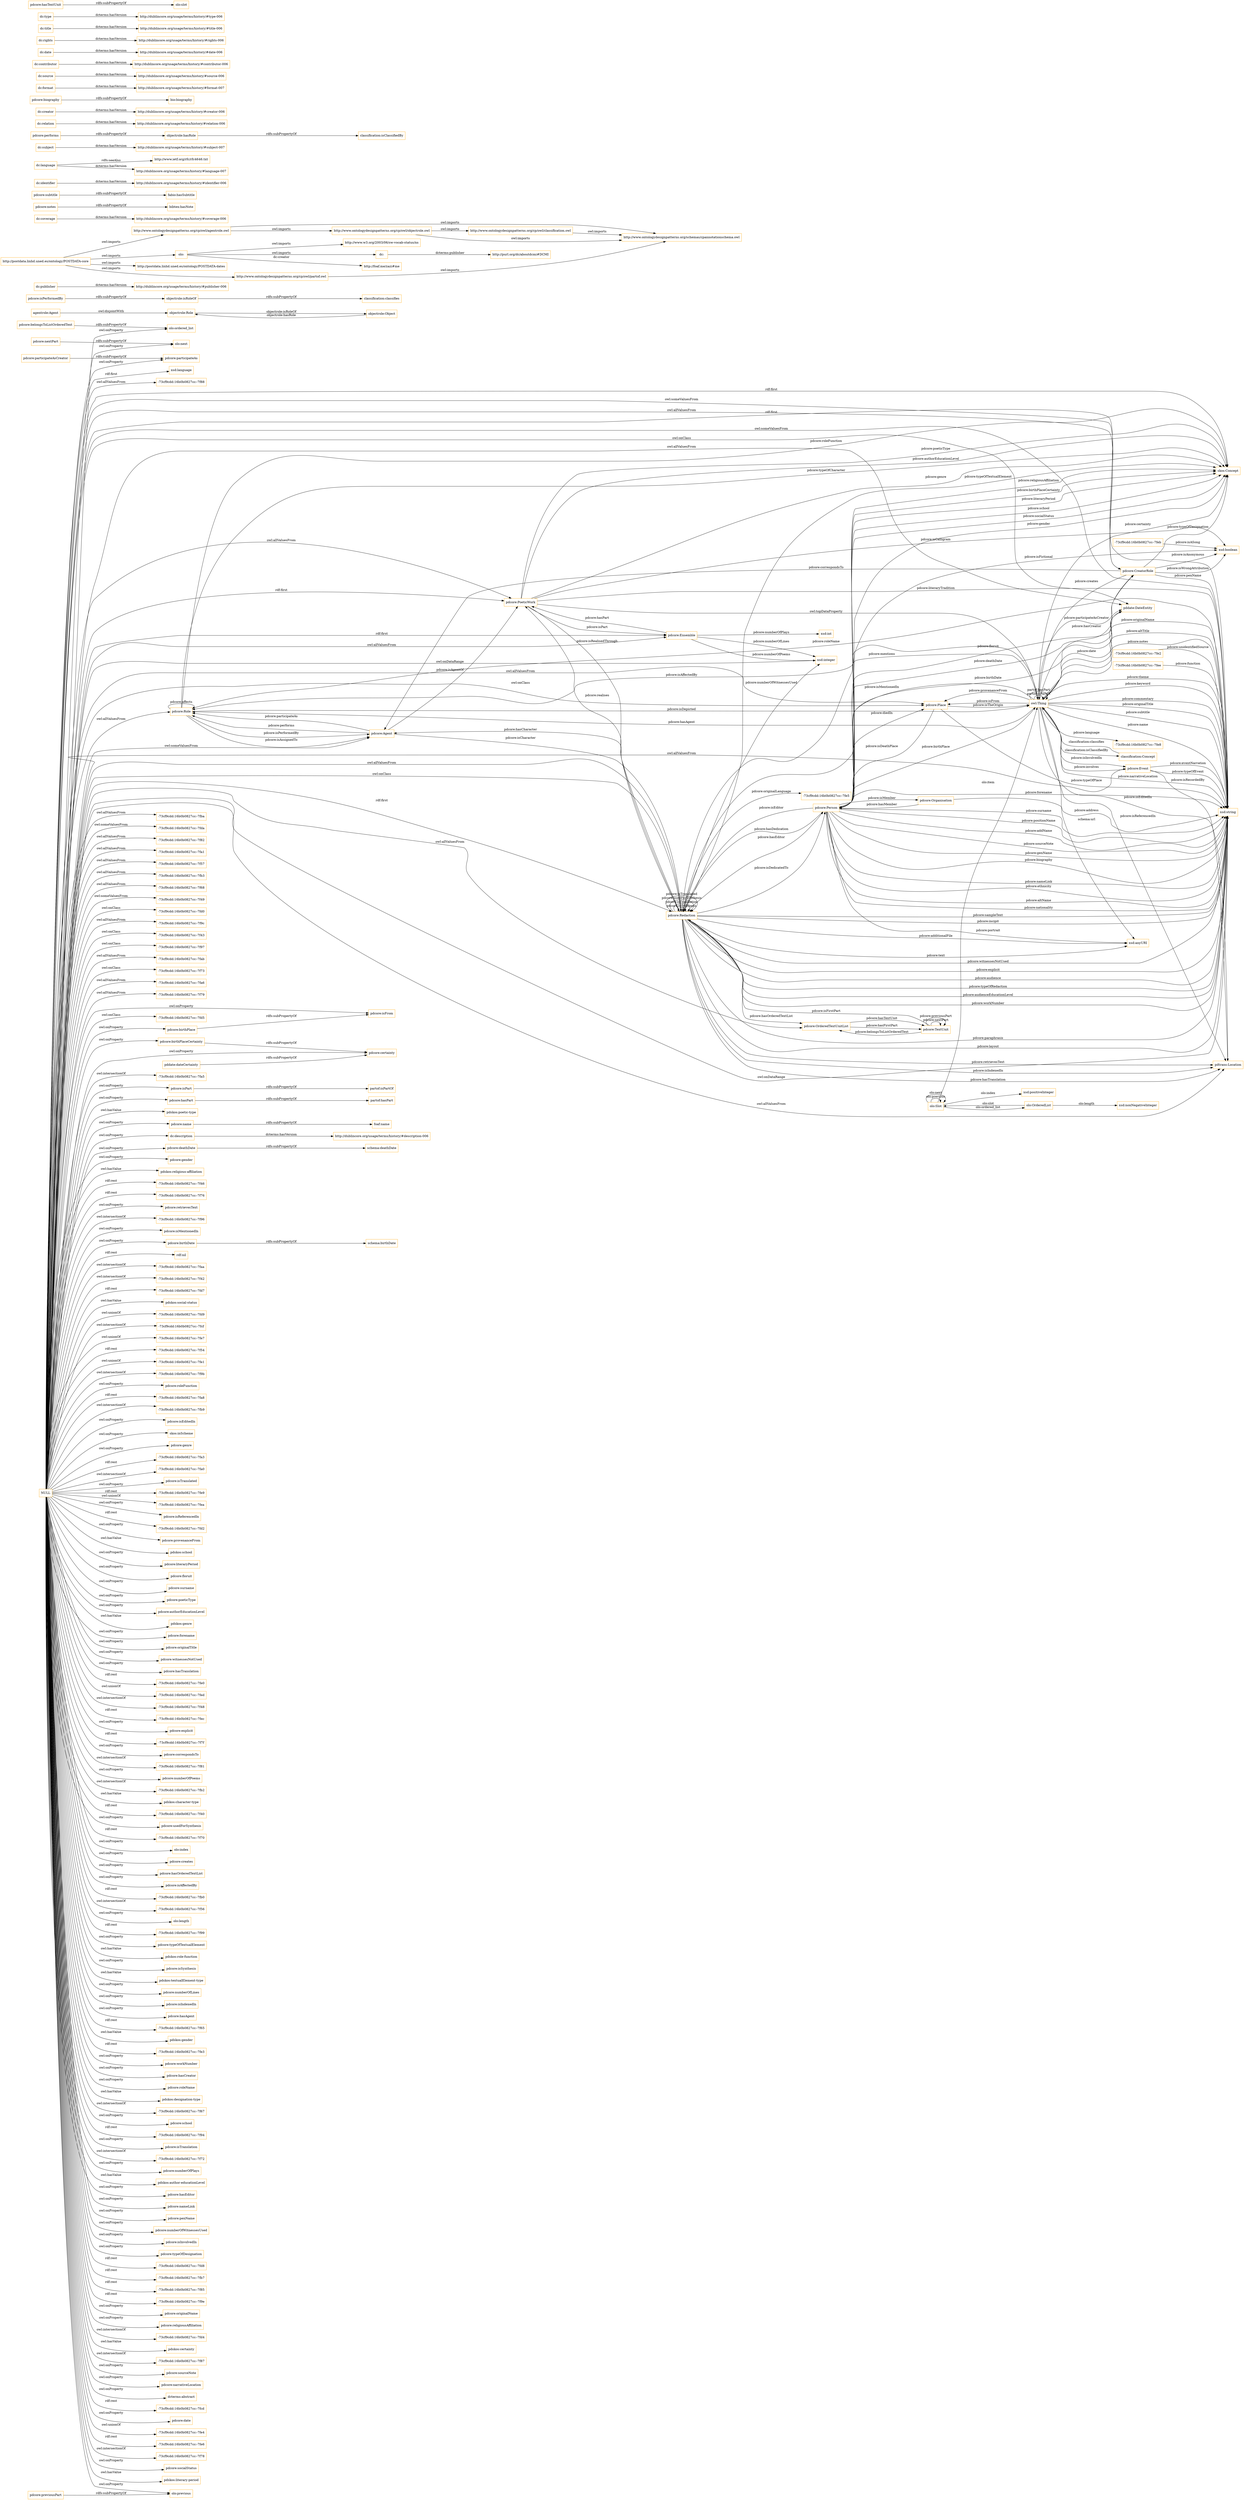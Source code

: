 digraph ar2dtool_diagram { 
rankdir=LR;
size="1501"
node [shape = rectangle, color="orange"]; "-73cf9cdd:16b0b0827cc:-7f88" "pdcore:Role" "pdcore:OrderedTextUnitList" "-73cf9cdd:16b0b0827cc:-7feb" "-73cf9cdd:16b0b0827cc:-7fe2" "-73cf9cdd:16b0b0827cc:-7fba" "-73cf9cdd:16b0b0827cc:-7fda" "-73cf9cdd:16b0b0827cc:-7f82" "agentrole:Agent" "-73cf9cdd:16b0b0827cc:-7fa1" "-73cf9cdd:16b0b0827cc:-7fee" "pdcore:Agent" "pdcore:CreatorRole" "-73cf9cdd:16b0b0827cc:-7f57" "pdcore:Person" "pdcore:Organisation" "pdcore:Redaction" "-73cf9cdd:16b0b0827cc:-7fb3" "pdcore:Ensemble" "-73cf9cdd:16b0b0827cc:-7f68" "-73cf9cdd:16b0b0827cc:-7f49" "-73cf9cdd:16b0b0827cc:-7fd0" "-73cf9cdd:16b0b0827cc:-7f9c" "pdcore:TextUnit" "-73cf9cdd:16b0b0827cc:-7f43" "skos:Concept" "pdcore:Place" "pddate:DateEntity" "-73cf9cdd:16b0b0827cc:-7f97" "pdcore:Event" "-73cf9cdd:16b0b0827cc:-7fab" "-73cf9cdd:16b0b0827cc:-7f73" "-73cf9cdd:16b0b0827cc:-7fa6" "pdtrans:Location" "-73cf9cdd:16b0b0827cc:-7f79" "-73cf9cdd:16b0b0827cc:-7fd5" "pdcore:PoeticWork" "owl:Thing" "objectrole:Role" "objectrole:Object" "olo:Slot" "olo:OrderedList" "classification:Concept" ; /*classes style*/
	"objectrole:isRoleOf" -> "classification:classifies" [ label = "rdfs:subPropertyOf" ];
	"dc:publisher" -> "http://dublincore.org/usage/terms/history/#publisher-006" [ label = "dcterms:hasVersion" ];
	"pdcore:birthPlace" -> "pdcore:isFrom" [ label = "rdfs:subPropertyOf" ];
	"http://www.ontologydesignpatterns.org/cp/owl/classification.owl" -> "http://www.ontologydesignpatterns.org/schemas/cpannotationschema.owl" [ label = "owl:imports" ];
	"pdcore:birthPlaceCertainty" -> "pdcore:certainty" [ label = "rdfs:subPropertyOf" ];
	"dc:coverage" -> "http://dublincore.org/usage/terms/history/#coverage-006" [ label = "dcterms:hasVersion" ];
	"pdcore:notes" -> "bibtex:hasNote" [ label = "rdfs:subPropertyOf" ];
	"http://www.ontologydesignpatterns.org/cp/owl/agentrole.owl" -> "http://www.ontologydesignpatterns.org/cp/owl/objectrole.owl" [ label = "owl:imports" ];
	"http://www.ontologydesignpatterns.org/cp/owl/agentrole.owl" -> "http://www.ontologydesignpatterns.org/schemas/cpannotationschema.owl" [ label = "owl:imports" ];
	"pdcore:subtitle" -> "fabio:hasSubtitle" [ label = "rdfs:subPropertyOf" ];
	"olo:" -> "http://www.w3.org/2003/06/sw-vocab-status/ns" [ label = "owl:imports" ];
	"olo:" -> "dc:" [ label = "owl:imports" ];
	"olo:" -> "http://foaf.me/zazi#me" [ label = "dc:creator" ];
	"dc:identifier" -> "http://dublincore.org/usage/terms/history/#identifier-006" [ label = "dcterms:hasVersion" ];
	"dc:language" -> "http://www.ietf.org/rfc/rfc4646.txt" [ label = "rdfs:seeAlso" ];
	"dc:language" -> "http://dublincore.org/usage/terms/history/#language-007" [ label = "dcterms:hasVersion" ];
	"pdcore:belongsToListOrderedText" -> "olo:ordered_list" [ label = "rdfs:subPropertyOf" ];
	"pdcore:isPart" -> "partof:isPartOf" [ label = "rdfs:subPropertyOf" ];
	"pddate:dateCertainty" -> "pdcore:certainty" [ label = "rdfs:subPropertyOf" ];
	"dc:subject" -> "http://dublincore.org/usage/terms/history/#subject-007" [ label = "dcterms:hasVersion" ];
	"pdcore:performs" -> "objectrole:hasRole" [ label = "rdfs:subPropertyOf" ];
	"http://www.ontologydesignpatterns.org/cp/owl/objectrole.owl" -> "http://www.ontologydesignpatterns.org/cp/owl/classification.owl" [ label = "owl:imports" ];
	"http://www.ontologydesignpatterns.org/cp/owl/objectrole.owl" -> "http://www.ontologydesignpatterns.org/schemas/cpannotationschema.owl" [ label = "owl:imports" ];
	"dc:relation" -> "http://dublincore.org/usage/terms/history/#relation-006" [ label = "dcterms:hasVersion" ];
	"dc:creator" -> "http://dublincore.org/usage/terms/history/#creator-006" [ label = "dcterms:hasVersion" ];
	"pdcore:biography" -> "bio:biography" [ label = "rdfs:subPropertyOf" ];
	"dc:format" -> "http://dublincore.org/usage/terms/history/#format-007" [ label = "dcterms:hasVersion" ];
	"pdcore:hasPart" -> "partof:hasPart" [ label = "rdfs:subPropertyOf" ];
	"pdcore:nextPart" -> "olo:next" [ label = "rdfs:subPropertyOf" ];
	"pdcore:name" -> "foaf:name" [ label = "rdfs:subPropertyOf" ];
	"dc:source" -> "http://dublincore.org/usage/terms/history/#source-006" [ label = "dcterms:hasVersion" ];
	"dc:description" -> "http://dublincore.org/usage/terms/history/#description-006" [ label = "dcterms:hasVersion" ];
	"pdcore:deathDate" -> "schema:deathDate" [ label = "rdfs:subPropertyOf" ];
	"pdcore:isPerformedBy" -> "objectrole:isRoleOf" [ label = "rdfs:subPropertyOf" ];
	"agentrole:Agent" -> "objectrole:Role" [ label = "owl:disjointWith" ];
	"http://postdata.linhd.uned.es/ontology/POSTDATA-core" -> "http://postdata.linhd.uned.es/ontology/POSTDATA-dates" [ label = "owl:imports" ];
	"http://postdata.linhd.uned.es/ontology/POSTDATA-core" -> "http://www.ontologydesignpatterns.org/cp/owl/agentrole.owl" [ label = "owl:imports" ];
	"http://postdata.linhd.uned.es/ontology/POSTDATA-core" -> "olo:" [ label = "owl:imports" ];
	"http://postdata.linhd.uned.es/ontology/POSTDATA-core" -> "http://www.ontologydesignpatterns.org/cp/owl/partof.owl" [ label = "owl:imports" ];
	"objectrole:hasRole" -> "classification:isClassifiedBy" [ label = "rdfs:subPropertyOf" ];
	"dc:contributor" -> "http://dublincore.org/usage/terms/history/#contributor-006" [ label = "dcterms:hasVersion" ];
	"dc:date" -> "http://dublincore.org/usage/terms/history/#date-006" [ label = "dcterms:hasVersion" ];
	"dc:rights" -> "http://dublincore.org/usage/terms/history/#rights-006" [ label = "dcterms:hasVersion" ];
	"pdcore:participateAsCreator" -> "pdcore:participateAs" [ label = "rdfs:subPropertyOf" ];
	"NULL" -> "pdcore:birthPlace" [ label = "owl:onProperty" ];
	"NULL" -> "pdskos:religious-affiliation" [ label = "owl:hasValue" ];
	"NULL" -> "-73cf9cdd:16b0b0827cc:-7f46" [ label = "rdf:rest" ];
	"NULL" -> "pdcore:PoeticWork" [ label = "owl:allValuesFrom" ];
	"NULL" -> "-73cf9cdd:16b0b0827cc:-7f73" [ label = "owl:onClass" ];
	"NULL" -> "-73cf9cdd:16b0b0827cc:-7f76" [ label = "rdf:rest" ];
	"NULL" -> "pdcore:CreatorRole" [ label = "owl:someValuesFrom" ];
	"NULL" -> "pdcore:retrievesText" [ label = "owl:onProperty" ];
	"NULL" -> "-73cf9cdd:16b0b0827cc:-7f96" [ label = "owl:intersectionOf" ];
	"NULL" -> "-73cf9cdd:16b0b0827cc:-7f82" [ label = "owl:allValuesFrom" ];
	"NULL" -> "pdcore:PoeticWork" [ label = "rdf:first" ];
	"NULL" -> "-73cf9cdd:16b0b0827cc:-7fa1" [ label = "owl:allValuesFrom" ];
	"NULL" -> "pdcore:isMentionedIn" [ label = "owl:onProperty" ];
	"NULL" -> "pdcore:birthDate" [ label = "owl:onProperty" ];
	"NULL" -> "rdf:nil" [ label = "rdf:rest" ];
	"NULL" -> "-73cf9cdd:16b0b0827cc:-7faa" [ label = "owl:intersectionOf" ];
	"NULL" -> "-73cf9cdd:16b0b0827cc:-7f42" [ label = "owl:intersectionOf" ];
	"NULL" -> "-73cf9cdd:16b0b0827cc:-7fd7" [ label = "rdf:rest" ];
	"NULL" -> "-73cf9cdd:16b0b0827cc:-7f9c" [ label = "owl:allValuesFrom" ];
	"NULL" -> "pdskos:social-status" [ label = "owl:hasValue" ];
	"NULL" -> "-73cf9cdd:16b0b0827cc:-7fd9" [ label = "owl:unionOf" ];
	"NULL" -> "-73cf9cdd:16b0b0827cc:-7fcf" [ label = "owl:intersectionOf" ];
	"NULL" -> "pdcore:birthPlaceCertainty" [ label = "owl:onProperty" ];
	"NULL" -> "-73cf9cdd:16b0b0827cc:-7fe7" [ label = "owl:unionOf" ];
	"NULL" -> "-73cf9cdd:16b0b0827cc:-7f54" [ label = "rdf:rest" ];
	"NULL" -> "-73cf9cdd:16b0b0827cc:-7fe1" [ label = "owl:unionOf" ];
	"NULL" -> "-73cf9cdd:16b0b0827cc:-7f88" [ label = "owl:allValuesFrom" ];
	"NULL" -> "-73cf9cdd:16b0b0827cc:-7f9b" [ label = "owl:intersectionOf" ];
	"NULL" -> "pdcore:roleFunction" [ label = "owl:onProperty" ];
	"NULL" -> "olo:ordered_list" [ label = "owl:onProperty" ];
	"NULL" -> "-73cf9cdd:16b0b0827cc:-7fa8" [ label = "rdf:rest" ];
	"NULL" -> "-73cf9cdd:16b0b0827cc:-7fb9" [ label = "owl:intersectionOf" ];
	"NULL" -> "pdcore:Role" [ label = "owl:allValuesFrom" ];
	"NULL" -> "pdcore:isEditedIn" [ label = "owl:onProperty" ];
	"NULL" -> "skos:inScheme" [ label = "owl:onProperty" ];
	"NULL" -> "pdcore:genre" [ label = "owl:onProperty" ];
	"NULL" -> "-73cf9cdd:16b0b0827cc:-7fa3" [ label = "rdf:rest" ];
	"NULL" -> "pdcore:OrderedTextUnitList" [ label = "owl:allValuesFrom" ];
	"NULL" -> "-73cf9cdd:16b0b0827cc:-7fa0" [ label = "owl:intersectionOf" ];
	"NULL" -> "pdcore:CreatorRole" [ label = "owl:allValuesFrom" ];
	"NULL" -> "-73cf9cdd:16b0b0827cc:-7fba" [ label = "owl:allValuesFrom" ];
	"NULL" -> "pdcore:isTranslated" [ label = "owl:onProperty" ];
	"NULL" -> "pddate:DateEntity" [ label = "owl:onClass" ];
	"NULL" -> "-73cf9cdd:16b0b0827cc:-7fe9" [ label = "rdf:rest" ];
	"NULL" -> "pdcore:Ensemble" [ label = "owl:allValuesFrom" ];
	"NULL" -> "-73cf9cdd:16b0b0827cc:-7fea" [ label = "owl:unionOf" ];
	"NULL" -> "-73cf9cdd:16b0b0827cc:-7f49" [ label = "owl:someValuesFrom" ];
	"NULL" -> "pdcore:isReferencedIn" [ label = "owl:onProperty" ];
	"NULL" -> "pdcore:Agent" [ label = "owl:someValuesFrom" ];
	"NULL" -> "-73cf9cdd:16b0b0827cc:-7fa6" [ label = "owl:allValuesFrom" ];
	"NULL" -> "pdcore:participateAs" [ label = "owl:onProperty" ];
	"NULL" -> "-73cf9cdd:16b0b0827cc:-7fb3" [ label = "owl:allValuesFrom" ];
	"NULL" -> "-73cf9cdd:16b0b0827cc:-7fd2" [ label = "rdf:rest" ];
	"NULL" -> "pdcore:provenanceFrom" [ label = "owl:onProperty" ];
	"NULL" -> "pdskos:school" [ label = "owl:hasValue" ];
	"NULL" -> "skos:Concept" [ label = "rdf:first" ];
	"NULL" -> "pdcore:literaryPeriod" [ label = "owl:onProperty" ];
	"NULL" -> "xsd:string" [ label = "owl:someValuesFrom" ];
	"NULL" -> "pdcore:floruit" [ label = "owl:onProperty" ];
	"NULL" -> "xsd:string" [ label = "owl:onDataRange" ];
	"NULL" -> "pdcore:surname" [ label = "owl:onProperty" ];
	"NULL" -> "pdcore:poeticType" [ label = "owl:onProperty" ];
	"NULL" -> "pdcore:authorEducationLevel" [ label = "owl:onProperty" ];
	"NULL" -> "pdskos:genre" [ label = "owl:hasValue" ];
	"NULL" -> "pdcore:forename" [ label = "owl:onProperty" ];
	"NULL" -> "pdcore:name" [ label = "owl:onProperty" ];
	"NULL" -> "pdcore:originalTitle" [ label = "owl:onProperty" ];
	"NULL" -> "pdcore:witnessesNotUsed" [ label = "owl:onProperty" ];
	"NULL" -> "pdcore:hasTranslation" [ label = "owl:onProperty" ];
	"NULL" -> "-73cf9cdd:16b0b0827cc:-7fe0" [ label = "rdf:rest" ];
	"NULL" -> "-73cf9cdd:16b0b0827cc:-7fed" [ label = "owl:unionOf" ];
	"NULL" -> "-73cf9cdd:16b0b0827cc:-7f48" [ label = "owl:intersectionOf" ];
	"NULL" -> "pdcore:Redaction" [ label = "owl:allValuesFrom" ];
	"NULL" -> "pdcore:isPart" [ label = "owl:onProperty" ];
	"NULL" -> "-73cf9cdd:16b0b0827cc:-7fec" [ label = "rdf:rest" ];
	"NULL" -> "pdcore:explicit" [ label = "owl:onProperty" ];
	"NULL" -> "-73cf9cdd:16b0b0827cc:-7f7f" [ label = "rdf:rest" ];
	"NULL" -> "-73cf9cdd:16b0b0827cc:-7fd0" [ label = "owl:onClass" ];
	"NULL" -> "pdcore:correspondsTo" [ label = "owl:onProperty" ];
	"NULL" -> "-73cf9cdd:16b0b0827cc:-7f81" [ label = "owl:intersectionOf" ];
	"NULL" -> "pdcore:numberOfPoems" [ label = "owl:onProperty" ];
	"NULL" -> "-73cf9cdd:16b0b0827cc:-7fb2" [ label = "owl:intersectionOf" ];
	"NULL" -> "pdskos:character-type" [ label = "owl:hasValue" ];
	"NULL" -> "-73cf9cdd:16b0b0827cc:-7f40" [ label = "rdf:rest" ];
	"NULL" -> "pdcore:usedForSynthesis" [ label = "owl:onProperty" ];
	"NULL" -> "-73cf9cdd:16b0b0827cc:-7f70" [ label = "rdf:rest" ];
	"NULL" -> "olo:index" [ label = "owl:onProperty" ];
	"NULL" -> "olo:previous" [ label = "owl:onProperty" ];
	"NULL" -> "-73cf9cdd:16b0b0827cc:-7fab" [ label = "owl:allValuesFrom" ];
	"NULL" -> "pdcore:creates" [ label = "owl:onProperty" ];
	"NULL" -> "pdcore:hasOrderedTextList" [ label = "owl:onProperty" ];
	"NULL" -> "-73cf9cdd:16b0b0827cc:-7f57" [ label = "owl:allValuesFrom" ];
	"NULL" -> "pdcore:isAffectedBy" [ label = "owl:onProperty" ];
	"NULL" -> "xsd:string" [ label = "rdf:first" ];
	"NULL" -> "-73cf9cdd:16b0b0827cc:-7fb0" [ label = "rdf:rest" ];
	"NULL" -> "-73cf9cdd:16b0b0827cc:-7f56" [ label = "owl:intersectionOf" ];
	"NULL" -> "olo:length" [ label = "owl:onProperty" ];
	"NULL" -> "-73cf9cdd:16b0b0827cc:-7f99" [ label = "rdf:rest" ];
	"NULL" -> "pdcore:typeOfTextualElement" [ label = "owl:onProperty" ];
	"NULL" -> "pdskos:role-function" [ label = "owl:hasValue" ];
	"NULL" -> "pdcore:isSynthesis" [ label = "owl:onProperty" ];
	"NULL" -> "pdskos:textualElement-type" [ label = "owl:hasValue" ];
	"NULL" -> "pdcore:numberOfLines" [ label = "owl:onProperty" ];
	"NULL" -> "pdcore:isIndexedIn" [ label = "owl:onProperty" ];
	"NULL" -> "-73cf9cdd:16b0b0827cc:-7fda" [ label = "owl:someValuesFrom" ];
	"NULL" -> "pdcore:hasAgent" [ label = "owl:onProperty" ];
	"NULL" -> "-73cf9cdd:16b0b0827cc:-7f65" [ label = "rdf:rest" ];
	"NULL" -> "pdskos:gender" [ label = "owl:hasValue" ];
	"NULL" -> "-73cf9cdd:16b0b0827cc:-7fe3" [ label = "rdf:rest" ];
	"NULL" -> "pdcore:workNumber" [ label = "owl:onProperty" ];
	"NULL" -> "pdcore:hasCreator" [ label = "owl:onProperty" ];
	"NULL" -> "pdcore:roleName" [ label = "owl:onProperty" ];
	"NULL" -> "pdskos:designation-type" [ label = "owl:hasValue" ];
	"NULL" -> "-73cf9cdd:16b0b0827cc:-7f67" [ label = "owl:intersectionOf" ];
	"NULL" -> "pdcore:deathDate" [ label = "owl:onProperty" ];
	"NULL" -> "-73cf9cdd:16b0b0827cc:-7f79" [ label = "owl:allValuesFrom" ];
	"NULL" -> "pdcore:isFrom" [ label = "owl:onProperty" ];
	"NULL" -> "dc:description" [ label = "owl:onProperty" ];
	"NULL" -> "pdcore:Redaction" [ label = "owl:onClass" ];
	"NULL" -> "pdcore:school" [ label = "owl:onProperty" ];
	"NULL" -> "xsd:integer" [ label = "owl:onDataRange" ];
	"NULL" -> "-73cf9cdd:16b0b0827cc:-7f94" [ label = "rdf:rest" ];
	"NULL" -> "pdcore:isTranslation" [ label = "owl:onProperty" ];
	"NULL" -> "-73cf9cdd:16b0b0827cc:-7f68" [ label = "owl:allValuesFrom" ];
	"NULL" -> "-73cf9cdd:16b0b0827cc:-7f72" [ label = "owl:intersectionOf" ];
	"NULL" -> "pdcore:Place" [ label = "owl:onClass" ];
	"NULL" -> "pdcore:numberOfPlays" [ label = "owl:onProperty" ];
	"NULL" -> "pdskos:author-educationLevel" [ label = "owl:hasValue" ];
	"NULL" -> "pdcore:hasEditor" [ label = "owl:onProperty" ];
	"NULL" -> "pdcore:nameLink" [ label = "owl:onProperty" ];
	"NULL" -> "pdcore:Ensemble" [ label = "rdf:first" ];
	"NULL" -> "pdcore:hasPart" [ label = "owl:onProperty" ];
	"NULL" -> "pdcore:penName" [ label = "owl:onProperty" ];
	"NULL" -> "pdcore:numberOfWitnessesUsed" [ label = "owl:onProperty" ];
	"NULL" -> "pdcore:isInvolvedIn" [ label = "owl:onProperty" ];
	"NULL" -> "pdcore:typeOfDesignation" [ label = "owl:onProperty" ];
	"NULL" -> "pdtrans:Location" [ label = "owl:allValuesFrom" ];
	"NULL" -> "pdcore:Redaction" [ label = "rdf:first" ];
	"NULL" -> "-73cf9cdd:16b0b0827cc:-7fd8" [ label = "rdf:rest" ];
	"NULL" -> "-73cf9cdd:16b0b0827cc:-7fb7" [ label = "rdf:rest" ];
	"NULL" -> "-73cf9cdd:16b0b0827cc:-7fd5" [ label = "owl:onClass" ];
	"NULL" -> "-73cf9cdd:16b0b0827cc:-7f85" [ label = "rdf:rest" ];
	"NULL" -> "-73cf9cdd:16b0b0827cc:-7f9e" [ label = "rdf:rest" ];
	"NULL" -> "pdcore:originalName" [ label = "owl:onProperty" ];
	"NULL" -> "pdcore:religiousAffiliation" [ label = "owl:onProperty" ];
	"NULL" -> "-73cf9cdd:16b0b0827cc:-7fd4" [ label = "owl:intersectionOf" ];
	"NULL" -> "olo:next" [ label = "owl:onProperty" ];
	"NULL" -> "pdskos:certainty" [ label = "owl:hasValue" ];
	"NULL" -> "-73cf9cdd:16b0b0827cc:-7f87" [ label = "owl:intersectionOf" ];
	"NULL" -> "pdcore:sourceNote" [ label = "owl:onProperty" ];
	"NULL" -> "pdcore:narrativeLocation" [ label = "owl:onProperty" ];
	"NULL" -> "dcterms:abstract" [ label = "owl:onProperty" ];
	"NULL" -> "-73cf9cdd:16b0b0827cc:-7fcd" [ label = "rdf:rest" ];
	"NULL" -> "pdcore:certainty" [ label = "owl:onProperty" ];
	"NULL" -> "pdcore:date" [ label = "owl:onProperty" ];
	"NULL" -> "-73cf9cdd:16b0b0827cc:-7fe4" [ label = "owl:unionOf" ];
	"NULL" -> "-73cf9cdd:16b0b0827cc:-7fe6" [ label = "rdf:rest" ];
	"NULL" -> "-73cf9cdd:16b0b0827cc:-7f97" [ label = "owl:onClass" ];
	"NULL" -> "-73cf9cdd:16b0b0827cc:-7f78" [ label = "owl:intersectionOf" ];
	"NULL" -> "pdcore:Place" [ label = "owl:allValuesFrom" ];
	"NULL" -> "pdcore:socialStatus" [ label = "owl:onProperty" ];
	"NULL" -> "pdskos:literary-period" [ label = "owl:hasValue" ];
	"NULL" -> "pddate:DateEntity" [ label = "owl:allValuesFrom" ];
	"NULL" -> "xsd:language" [ label = "rdf:first" ];
	"NULL" -> "-73cf9cdd:16b0b0827cc:-7fa5" [ label = "owl:intersectionOf" ];
	"NULL" -> "pdskos:poetic-type" [ label = "owl:hasValue" ];
	"NULL" -> "pdcore:gender" [ label = "owl:onProperty" ];
	"NULL" -> "pdcore:Event" [ label = "owl:allValuesFrom" ];
	"NULL" -> "-73cf9cdd:16b0b0827cc:-7f43" [ label = "owl:onClass" ];
	"dc:" -> "http://purl.org/dc/aboutdcmi#DCMI" [ label = "dcterms:publisher" ];
	"dc:title" -> "http://dublincore.org/usage/terms/history/#title-006" [ label = "dcterms:hasVersion" ];
	"dc:type" -> "http://dublincore.org/usage/terms/history/#type-006" [ label = "dcterms:hasVersion" ];
	"pdcore:previousPart" -> "olo:previous" [ label = "rdfs:subPropertyOf" ];
	"pdcore:hasTextUnit" -> "olo:slot" [ label = "rdfs:subPropertyOf" ];
	"pdcore:birthDate" -> "schema:birthDate" [ label = "rdfs:subPropertyOf" ];
	"http://www.ontologydesignpatterns.org/cp/owl/partof.owl" -> "http://www.ontologydesignpatterns.org/schemas/cpannotationschema.owl" [ label = "owl:imports" ];
	"pdcore:Redaction" -> "owl:Thing" [ label = "pdcore:mentions" ];
	"pdcore:Person" -> "xsd:boolean" [ label = "pdcore:isFictional" ];
	"owl:Thing" -> "pdcore:Role" [ label = "pdcore:hasAgent" ];
	"pdcore:Role" -> "pdcore:Agent" [ label = "pdcore:isPerformedBy" ];
	"pdcore:Redaction" -> "pdcore:Redaction" [ label = "pdcore:isSynthesis" ];
	"owl:Thing" -> "xsd:string" [ label = "pdcore:narrativeLocation" ];
	"pdcore:CreatorRole" -> "xsd:string" [ label = "pdcore:penName" ];
	"pdcore:Ensemble" -> "xsd:integer" [ label = "pdcore:numberOfLines" ];
	"pdcore:Redaction" -> "pdcore:Redaction" [ label = "pdcore:isTranslation" ];
	"pdcore:Redaction" -> "xsd:string" [ label = "pdcore:audienceEducationLevel" ];
	"pdcore:Event" -> "xsd:string" [ label = "pdcore:eventNarration" ];
	"owl:Thing" -> "xsd:string" [ label = "pdcore:originalName" ];
	"pdcore:Redaction" -> "xsd:string" [ label = "pdcore:workNumber" ];
	"pdcore:OrderedTextUnitList" -> "pdcore:TextUnit" [ label = "pdcore:hasTextUnit" ];
	"pdcore:Redaction" -> "pdcore:Person" [ label = "pdcore:hasEditor" ];
	"olo:Slot" -> "olo:Slot" [ label = "olo:previous" ];
	"pdcore:Person" -> "pdcore:Redaction" [ label = "pdcore:isEditor" ];
	"owl:Thing" -> "xsd:string" [ label = "pdcore:altTitle" ];
	"pdcore:Person" -> "pddate:DateEntity" [ label = "pdcore:floruit" ];
	"pdcore:Person" -> "xsd:string" [ label = "pdcore:surname" ];
	"pdcore:Person" -> "xsd:string" [ label = "pdcore:positionName" ];
	"pdcore:TextUnit" -> "pdcore:TextUnit" [ label = "pdcore:nextPart" ];
	"owl:Thing" -> "pdcore:Role" [ label = "pdcore:isAffectedBy" ];
	"owl:Thing" -> "pdcore:CreatorRole" [ label = "pdcore:hasCreator" ];
	"classification:Concept" -> "owl:Thing" [ label = "classification:classifies" ];
	"pdcore:Redaction" -> "pdcore:Person" [ label = "pdcore:isDedicatedTo" ];
	"pdcore:Person" -> "pdcore:Redaction" [ label = "pdcore:hasDedication" ];
	"pdcore:Redaction" -> "xsd:string" [ label = "pdcore:paraphrasis" ];
	"owl:Thing" -> "pdtrans:Location" [ label = "pdcore:isEditedIn" ];
	"pdcore:Event" -> "xsd:string" [ label = "pdcore:typeOfEvent" ];
	"pdcore:TextUnit" -> "pdcore:TextUnit" [ label = "pdcore:previousPart" ];
	"pdcore:Person" -> "pddate:DateEntity" [ label = "pdcore:deathDate" ];
	"pdcore:Role" -> "pdcore:Agent" [ label = "pdcore:isAssignedTo" ];
	"pdcore:Person" -> "owl:Thing" [ label = "pdcore:birthPlace" ];
	"pdcore:Role" -> "pdcore:Role" [ label = "pdcore:affects" ];
	"pdcore:Person" -> "xsd:string" [ label = "pdcore:addName" ];
	"pdcore:Event" -> "pdtrans:Location" [ label = "pdcore:isRecordedBy" ];
	"pdcore:Place" -> "owl:Thing" [ label = "pdcore:isTheOrigin" ];
	"pdcore:CreatorRole" -> "xsd:boolean" [ label = "pdcore:isAnonymous" ];
	"pdcore:Redaction" -> "pdcore:Agent" [ label = "pdcore:hasCharacter" ];
	"pdcore:Redaction" -> "xsd:anyURI" [ label = "pdcore:text" ];
	"pdcore:Redaction" -> "xsd:string" [ label = "pdcore:layout" ];
	"pdcore:Redaction" -> "xsd:anyURI" [ label = "pdcore:additionalFile" ];
	"pdcore:PoeticWork" -> "xsd:boolean" [ label = "pdcore:isCalligram" ];
	"olo:Slot" -> "olo:OrderedList" [ label = "olo:ordered_list" ];
	"owl:Thing" -> "pdcore:CreatorRole" [ label = "pdcore:participateAsCreator" ];
	"pdcore:Redaction" -> "skos:Concept" [ label = "pdcore:typeOfTextualElement" ];
	"olo:OrderedList" -> "xsd:nonNegativeInteger" [ label = "olo:length" ];
	"owl:Thing" -> "pdcore:Event" [ label = "pdcore:isInvolvedIn" ];
	"pdcore:Agent" -> "pdcore:Role" [ label = "pdcore:participateAs" ];
	"pdcore:Redaction" -> "pdcore:PoeticWork" [ label = "pdcore:realises" ];
	"pdcore:PoeticWork" -> "pdcore:Redaction" [ label = "pdcore:isRealisedThrough" ];
	"pdcore:Person" -> "skos:Concept" [ label = "pdcore:religiousAffiliation" ];
	"owl:Thing" -> "xsd:string" [ label = "pdcore:notes" ];
	"pdcore:Person" -> "xsd:string" [ label = "pdcore:sourceNote" ];
	"pdcore:Redaction" -> "xsd:string" [ label = "pdcore:sampleText" ];
	"pdcore:Redaction" -> "xsd:string" [ label = "pdcore:incipit" ];
	"pdcore:Person" -> "pddate:DateEntity" [ label = "pdcore:birthDate" ];
	"pdcore:Person" -> "skos:Concept" [ label = "pdcore:birthPlaceCertainty" ];
	"pdcore:Person" -> "skos:Concept" [ label = "pdcore:literaryPeriod" ];
	"pdcore:Ensemble" -> "pdcore:PoeticWork" [ label = "pdcore:hasPart" ];
	"pdcore:PoeticWork" -> "owl:Thing" [ label = "owl:topDataProperty" ];
	"pdcore:Person" -> "xsd:string" [ label = "pdcore:genName" ];
	"pdcore:TextUnit" -> "pdcore:Redaction" [ label = "pdcore:isFirstPart" ];
	"pdcore:Redaction" -> "pdcore:Redaction" [ label = "pdcore:usedForSynthesis" ];
	"pdcore:Person" -> "xsd:string" [ label = "pdcore:biography" ];
	"pdcore:CreatorRole" -> "skos:Concept" [ label = "pdcore:typeOfDesignation" ];
	"owl:Thing" -> "skos:Concept" [ label = "pdcore:certainty" ];
	"pdcore:PoeticWork" -> "pdcore:Ensemble" [ label = "pdcore:isPart" ];
	"olo:OrderedList" -> "olo:Slot" [ label = "olo:slot" ];
	"pdcore:TextUnit" -> "pdcore:OrderedTextUnitList" [ label = "pdcore:belongsToListOrderedText" ];
	"pdcore:Person" -> "skos:Concept" [ label = "pdcore:school" ];
	"olo:Slot" -> "olo:Slot" [ label = "olo:next" ];
	"pdcore:Redaction" -> "pdcore:Redaction" [ label = "pdcore:isTranslated" ];
	"owl:Thing" -> "xsd:anyURI" [ label = "schema:url" ];
	"owl:Thing" -> "pdtrans:Location" [ label = "pdcore:isReferencedIn" ];
	"pdcore:PoeticWork" -> "xsd:string" [ label = "pdcore:literaryTradition" ];
	"pdcore:Person" -> "pdcore:Place" [ label = "pdcore:diedIn" ];
	"-73cf9cdd:16b0b0827cc:-7fe2" -> "xsd:string" [ label = "pdcore:unidentifiedSource" ];
	"pdcore:CreatorRole" -> "owl:Thing" [ label = "pdcore:creates" ];
	"owl:Thing" -> "xsd:string" [ label = "pdcore:theme" ];
	"pdcore:Event" -> "owl:Thing" [ label = "pdcore:involves" ];
	"pdcore:Role" -> "skos:Concept" [ label = "pdcore:roleFunction" ];
	"pdcore:PoeticWork" -> "skos:Concept" [ label = "pdcore:poeticType" ];
	"pdcore:Place" -> "xsd:string" [ label = "pdcore:typeOfPlace" ];
	"olo:Slot" -> "owl:Thing" [ label = "olo:item" ];
	"pdcore:Person" -> "xsd:string" [ label = "pdcore:nameLink" ];
	"owl:Thing" -> "pdcore:Place" [ label = "pdcore:provenanceFrom" ];
	"pdcore:Ensemble" -> "xsd:int" [ label = "pdcore:numberOfPlays" ];
	"owl:Thing" -> "xsd:string" [ label = "pdcore:keyword" ];
	"pdcore:Person" -> "xsd:string" [ label = "pdcore:ethnicity" ];
	"pdcore:Redaction" -> "pdtrans:Location" [ label = "pdcore:isIndexedIn" ];
	"-73cf9cdd:16b0b0827cc:-7feb" -> "xsd:boolean" [ label = "pdcore:isASong" ];
	"pdcore:Person" -> "xsd:string" [ label = "pdcore:altName" ];
	"pdcore:Agent" -> "pdcore:Role" [ label = "pdcore:performs" ];
	"owl:Thing" -> "xsd:string" [ label = "pdcore:commentary" ];
	"owl:Thing" -> "xsd:string" [ label = "pdcore:originalTitle" ];
	"owl:Thing" -> "classification:Concept" [ label = "classification:isClassifiedBy" ];
	"pdcore:Person" -> "skos:Concept" [ label = "pdcore:socialStatus" ];
	"owl:Thing" -> "owl:Thing" [ label = "partof:isPartOf" ];
	"pdcore:Redaction" -> "pdcore:OrderedTextUnitList" [ label = "pdcore:hasOrderedTextList" ];
	"pdcore:Agent" -> "pdcore:Redaction" [ label = "pdcore:isCharacter" ];
	"olo:Slot" -> "xsd:positiveInteger" [ label = "olo:index" ];
	"-73cf9cdd:16b0b0827cc:-7fee" -> "xsd:string" [ label = "pdcore:function" ];
	"pdcore:PoeticWork" -> "skos:Concept" [ label = "pdcore:authorEducationLevel" ];
	"owl:Thing" -> "pdcore:Place" [ label = "pdcore:isFrom" ];
	"pdcore:Redaction" -> "pdtrans:Location" [ label = "pdcore:hasTranslation" ];
	"pdcore:CreatorRole" -> "xsd:boolean" [ label = "pdcore:isWrongAttribution" ];
	"pdcore:Redaction" -> "xsd:string" [ label = "pdcore:witnessesNotUsed" ];
	"pdcore:Role" -> "xsd:string" [ label = "pdcore:roleName" ];
	"pdcore:Role" -> "owl:Thing" [ label = "pdcore:isDepicted" ];
	"owl:Thing" -> "pddate:DateEntity" [ label = "pdcore:date" ];
	"pdcore:CreatorRole" -> "pdcore:Agent" [ label = "pdcore:correspondsTo" ];
	"objectrole:Object" -> "objectrole:Role" [ label = "objectrole:hasRole" ];
	"pdcore:Person" -> "xsd:string" [ label = "pdcore:nationality" ];
	"owl:Thing" -> "pdcore:Redaction" [ label = "pdcore:isMentionedIn" ];
	"pdcore:OrderedTextUnitList" -> "pdcore:TextUnit" [ label = "pdcore:hasFirstPart" ];
	"pdcore:Person" -> "pdcore:Organisation" [ label = "pdcore:isMember" ];
	"pdcore:Person" -> "xsd:anyURI" [ label = "pdcore:portrait" ];
	"pdcore:Role" -> "skos:Concept" [ label = "pdcore:typeOfCharacter" ];
	"pdcore:Organisation" -> "xsd:string" [ label = "pdcore:address" ];
	"pdcore:Organisation" -> "pdcore:Person" [ label = "pdcore:hasMember" ];
	"pdcore:Redaction" -> "xsd:string" [ label = "pdcore:explicit" ];
	"owl:Thing" -> "xsd:string" [ label = "pdcore:subtitle" ];
	"pdcore:Agent" -> "pdcore:PoeticWork" [ label = "pdcore:isAgentOf" ];
	"pdcore:Redaction" -> "pdtrans:Location" [ label = "pdcore:retrievesText" ];
	"pdcore:Person" -> "skos:Concept" [ label = "pdcore:gender" ];
	"pdcore:PoeticWork" -> "skos:Concept" [ label = "pdcore:genre" ];
	"owl:Thing" -> "xsd:string" [ label = "pdcore:name" ];
	"pdcore:Person" -> "xsd:string" [ label = "pdcore:forename" ];
	"pdcore:Ensemble" -> "xsd:integer" [ label = "pdcore:numberOfPoems" ];
	"pdcore:Redaction" -> "xsd:string" [ label = "pdcore:audience" ];
	"pdcore:Redaction" -> "xsd:string" [ label = "pdcore:typeOfRedaction" ];
	"pdcore:Redaction" -> "xsd:integer" [ label = "pdcore:numberOfWitnessesUsed" ];
	"pdcore:Redaction" -> "-73cf9cdd:16b0b0827cc:-7fe5" [ label = "pdcore:originalLanguage" ];
	"owl:Thing" -> "owl:Thing" [ label = "partof:hasPart" ];
	"pdcore:Place" -> "pdcore:Person" [ label = "pdcore:isDeathPlace" ];
	"owl:Thing" -> "-73cf9cdd:16b0b0827cc:-7fe8" [ label = "pdcore:language" ];
	"objectrole:Role" -> "objectrole:Object" [ label = "objectrole:isRoleOf" ];

}
